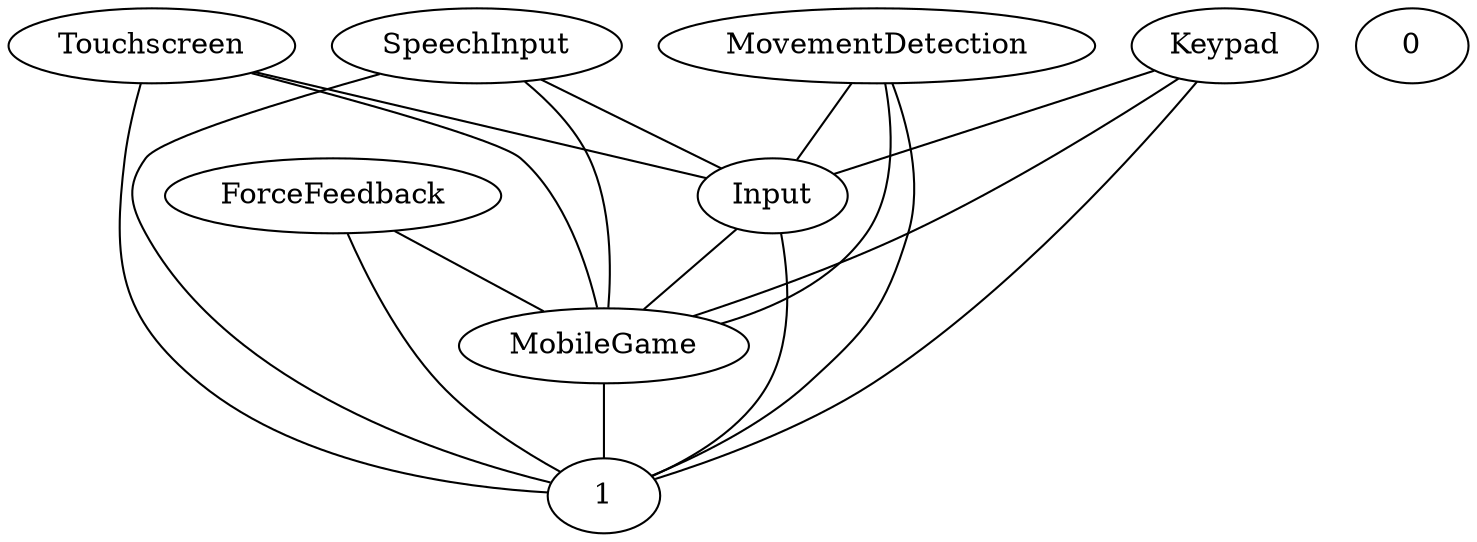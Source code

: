 graph G {
  ForceFeedback;
  Input;
  MobileGame;
  Touchscreen;
  SpeechInput;
  0;
  MovementDetection;
  Keypad;
  1;
  MobileGame -- 1;
  MovementDetection -- Input;
  Input -- MobileGame;
  SpeechInput -- Input;
  Keypad -- Input;
  Touchscreen -- Input;
  ForceFeedback -- MobileGame;
  Input -- 1;
  Touchscreen -- MobileGame;
  Touchscreen -- 1;
  SpeechInput -- MobileGame;
  SpeechInput -- 1;
  MovementDetection -- MobileGame;
  MovementDetection -- 1;
  Keypad -- MobileGame;
  Keypad -- 1;
  ForceFeedback -- 1;
}

